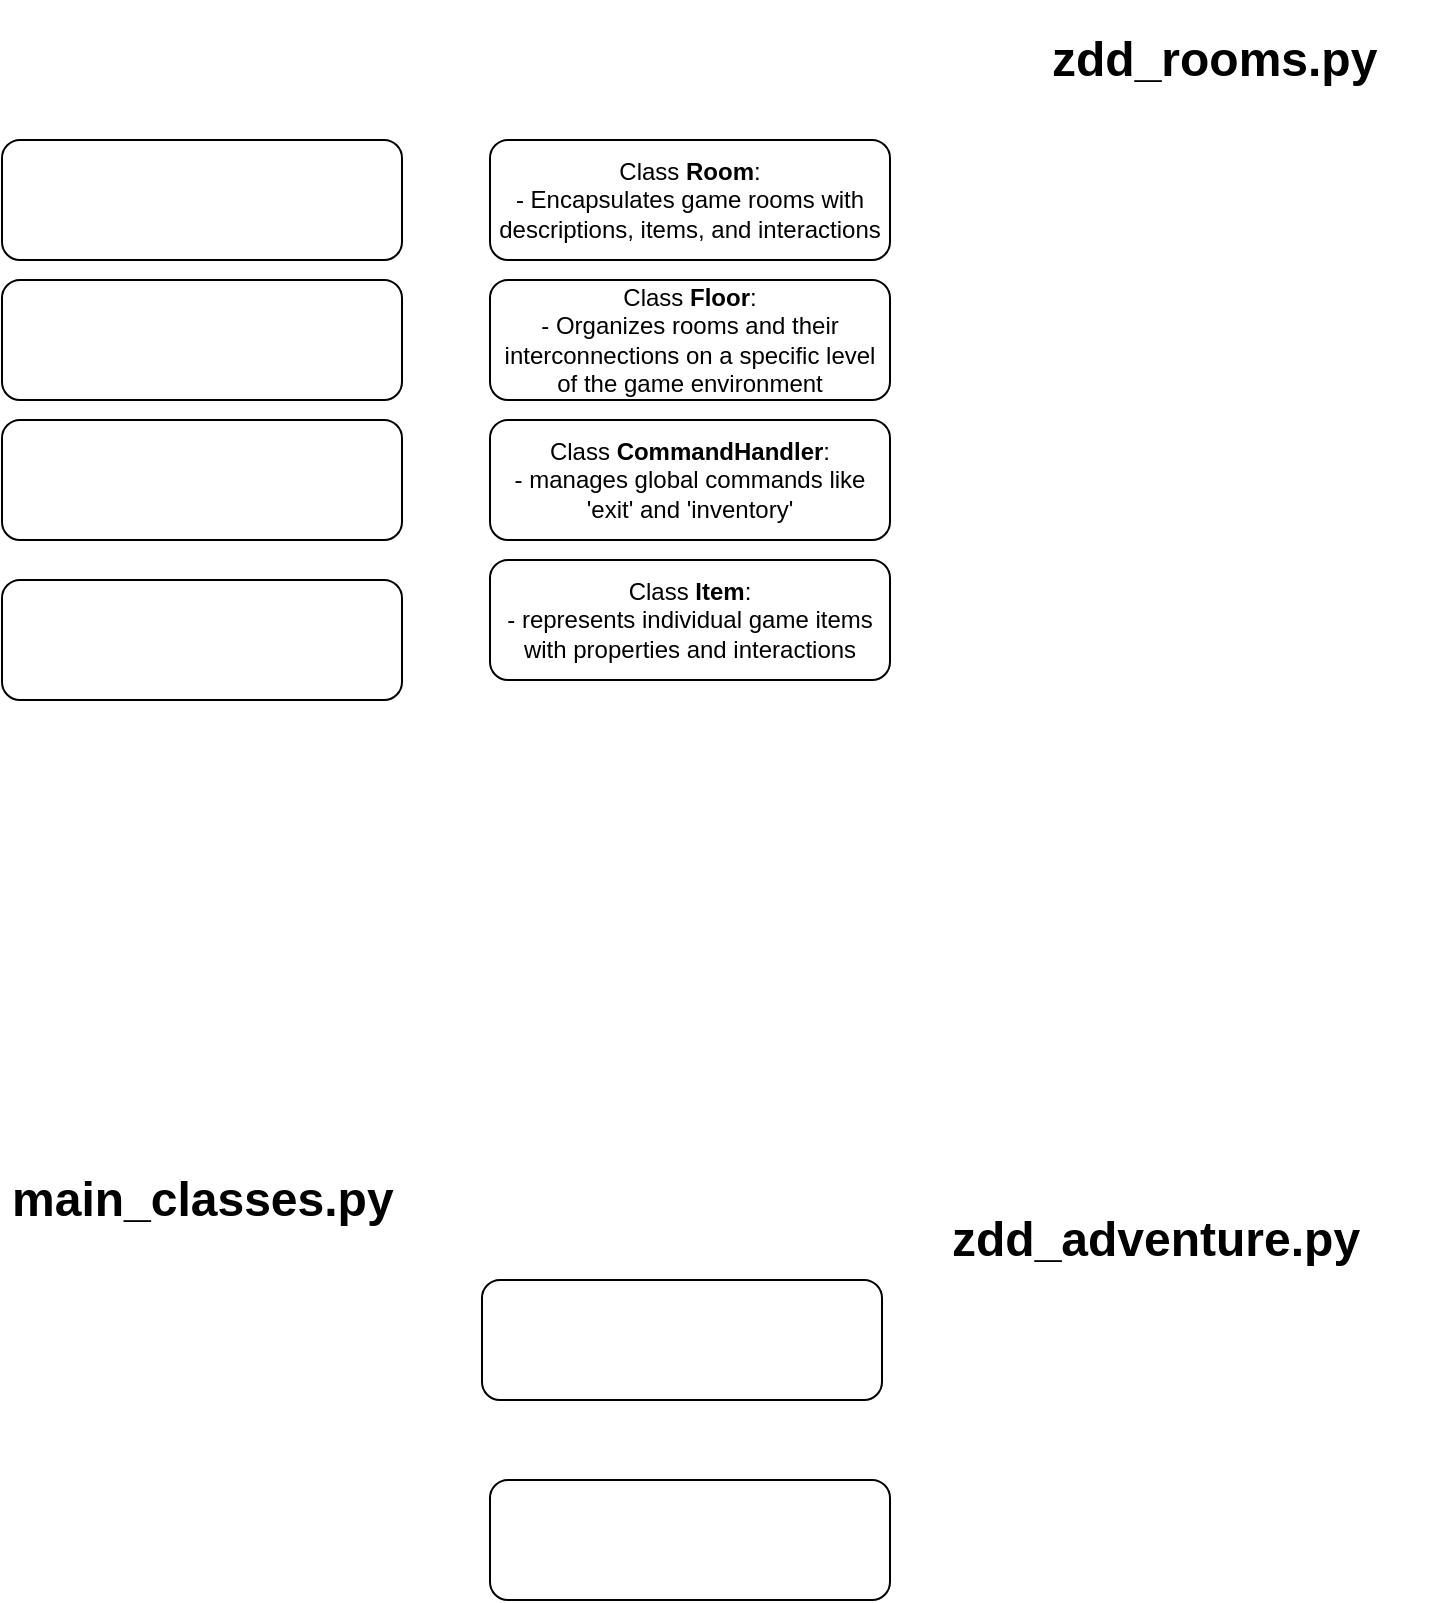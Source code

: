 <mxfile version="22.1.1" type="github">
  <diagram name="Seite-1" id="nK8Yi6ZxxenHy8w5aSEf">
    <mxGraphModel dx="1272" dy="808" grid="1" gridSize="10" guides="1" tooltips="1" connect="1" arrows="1" fold="1" page="1" pageScale="1" pageWidth="827" pageHeight="1169" math="0" shadow="0">
      <root>
        <mxCell id="0" />
        <mxCell id="1" parent="0" />
        <mxCell id="v8VzMCOKKeuK_YOFpvYh-1" value="Class &lt;b&gt;CommandHandler&lt;/b&gt;:&lt;br&gt;- manages&amp;nbsp;global commands like &#39;exit&#39; and &#39;inventory&#39;" style="rounded=1;whiteSpace=wrap;html=1;" vertex="1" parent="1">
          <mxGeometry x="314" y="220" width="200" height="60" as="geometry" />
        </mxCell>
        <mxCell id="v8VzMCOKKeuK_YOFpvYh-2" value="&lt;h1&gt;main_classes.py&lt;/h1&gt;" style="text;html=1;strokeColor=none;fillColor=none;spacing=5;spacingTop=-20;whiteSpace=wrap;overflow=hidden;rounded=0;" vertex="1" parent="1">
          <mxGeometry x="70" y="590" width="200" height="50" as="geometry" />
        </mxCell>
        <mxCell id="v8VzMCOKKeuK_YOFpvYh-4" value="&lt;h1&gt;zdd_adventure.py&lt;/h1&gt;" style="text;html=1;strokeColor=none;fillColor=none;spacing=5;spacingTop=-20;whiteSpace=wrap;overflow=hidden;rounded=0;" vertex="1" parent="1">
          <mxGeometry x="540" y="610" width="220" height="50" as="geometry" />
        </mxCell>
        <mxCell id="v8VzMCOKKeuK_YOFpvYh-5" value="&lt;h1&gt;zdd_rooms.py&lt;/h1&gt;" style="text;html=1;strokeColor=none;fillColor=none;spacing=5;spacingTop=-20;whiteSpace=wrap;overflow=hidden;rounded=0;" vertex="1" parent="1">
          <mxGeometry x="590" y="20" width="200" height="50" as="geometry" />
        </mxCell>
        <mxCell id="v8VzMCOKKeuK_YOFpvYh-6" value="" style="rounded=1;whiteSpace=wrap;html=1;" vertex="1" parent="1">
          <mxGeometry x="70" y="80" width="200" height="60" as="geometry" />
        </mxCell>
        <mxCell id="v8VzMCOKKeuK_YOFpvYh-7" value="" style="rounded=1;whiteSpace=wrap;html=1;" vertex="1" parent="1">
          <mxGeometry x="70" y="150" width="200" height="60" as="geometry" />
        </mxCell>
        <mxCell id="v8VzMCOKKeuK_YOFpvYh-8" value="Class &lt;b&gt;Item&lt;/b&gt;:&lt;br&gt;- represents individual game items with properties and interactions" style="rounded=1;whiteSpace=wrap;html=1;" vertex="1" parent="1">
          <mxGeometry x="314" y="290" width="200" height="60" as="geometry" />
        </mxCell>
        <mxCell id="v8VzMCOKKeuK_YOFpvYh-9" value="" style="rounded=1;whiteSpace=wrap;html=1;" vertex="1" parent="1">
          <mxGeometry x="314" y="750" width="200" height="60" as="geometry" />
        </mxCell>
        <mxCell id="v8VzMCOKKeuK_YOFpvYh-10" value="" style="rounded=1;whiteSpace=wrap;html=1;" vertex="1" parent="1">
          <mxGeometry x="70" y="220" width="200" height="60" as="geometry" />
        </mxCell>
        <mxCell id="v8VzMCOKKeuK_YOFpvYh-11" value="" style="rounded=1;whiteSpace=wrap;html=1;" vertex="1" parent="1">
          <mxGeometry x="70" y="300" width="200" height="60" as="geometry" />
        </mxCell>
        <mxCell id="v8VzMCOKKeuK_YOFpvYh-12" value="" style="rounded=1;whiteSpace=wrap;html=1;" vertex="1" parent="1">
          <mxGeometry x="310" y="650" width="200" height="60" as="geometry" />
        </mxCell>
        <mxCell id="v8VzMCOKKeuK_YOFpvYh-13" value="Class &lt;b&gt;Room&lt;/b&gt;:&lt;br&gt;-&amp;nbsp;Encapsulates game rooms with descriptions, items, and interactions" style="rounded=1;whiteSpace=wrap;html=1;" vertex="1" parent="1">
          <mxGeometry x="314" y="80" width="200" height="60" as="geometry" />
        </mxCell>
        <mxCell id="v8VzMCOKKeuK_YOFpvYh-14" value="Class &lt;b&gt;Floor&lt;/b&gt;:&lt;br&gt;-&amp;nbsp;Organizes rooms and their interconnections on a specific level of the game environment" style="rounded=1;whiteSpace=wrap;html=1;" vertex="1" parent="1">
          <mxGeometry x="314" y="150" width="200" height="60" as="geometry" />
        </mxCell>
      </root>
    </mxGraphModel>
  </diagram>
</mxfile>
